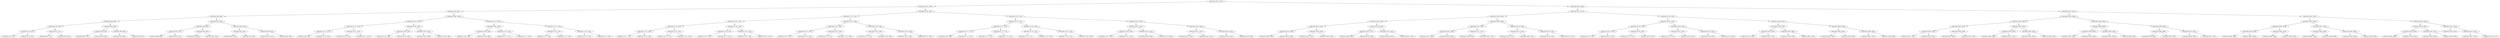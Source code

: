 digraph G{
1390839754 [label="Node{data=[3427, 3427]}"]
1390839754 -> 1985251954
1985251954 [label="Node{data=[1736, 1736]}"]
1985251954 -> 1447990442
1447990442 [label="Node{data=[950, 950]}"]
1447990442 -> 753458575
753458575 [label="Node{data=[868, 868]}"]
753458575 -> 1247205135
1247205135 [label="Node{data=[860, 860]}"]
1247205135 -> 402899757
402899757 [label="Node{data=[799, 799]}"]
402899757 -> 986378051
986378051 [label="Node{data=[782, 782]}"]
986378051 -> 1352943920
1352943920 [label="Node{data=[781, 781]}"]
986378051 -> 750125700
750125700 [label="Node{data=[783, 783]}"]
402899757 -> 715826836
715826836 [label="Node{data=[817, 817]}"]
715826836 -> 1199043701
1199043701 [label="Node{data=[812, 812]}"]
715826836 -> 904448098
904448098 [label="Node{data=[818, 818]}"]
1247205135 -> 693526137
693526137 [label="Node{data=[864, 864]}"]
693526137 -> 1446499265
1446499265 [label="Node{data=[862, 862]}"]
1446499265 -> 781930798
781930798 [label="Node{data=[861, 861]}"]
1446499265 -> 1573070663
1573070663 [label="Node{data=[863, 863]}"]
693526137 -> 1182600976
1182600976 [label="Node{data=[866, 866]}"]
1182600976 -> 775710149
775710149 [label="Node{data=[865, 865]}"]
1182600976 -> 1524257549
1524257549 [label="Node{data=[867, 867]}"]
753458575 -> 518499854
518499854 [label="Node{data=[942, 942]}"]
518499854 -> 818685773
818685773 [label="Node{data=[938, 938]}"]
818685773 -> 2098429660
2098429660 [label="Node{data=[870, 870]}"]
2098429660 -> 1968773192
1968773192 [label="Node{data=[869, 869]}"]
2098429660 -> 1458392883
1458392883 [label="Node{data=[937, 937]}"]
818685773 -> 122350828
122350828 [label="Node{data=[940, 940]}"]
122350828 -> 1640597319
1640597319 [label="Node{data=[939, 939]}"]
122350828 -> 1550801006
1550801006 [label="Node{data=[941, 941]}"]
518499854 -> 1615265799
1615265799 [label="Node{data=[946, 946]}"]
1615265799 -> 817540463
817540463 [label="Node{data=[944, 944]}"]
817540463 -> 501544832
501544832 [label="Node{data=[943, 943]}"]
817540463 -> 1005482106
1005482106 [label="Node{data=[945, 945]}"]
1615265799 -> 1676744760
1676744760 [label="Node{data=[948, 948]}"]
1676744760 -> 105185532
105185532 [label="Node{data=[947, 947]}"]
1676744760 -> 1009237827
1009237827 [label="Node{data=[949, 949]}"]
1447990442 -> 1954702621
1954702621 [label="Node{data=[1486, 1486]}"]
1954702621 -> 534348653
534348653 [label="Node{data=[1478, 1478]}"]
534348653 -> 825565834
825565834 [label="Node{data=[1474, 1474]}"]
825565834 -> 812207688
812207688 [label="Node{data=[1472, 1472]}"]
812207688 -> 1470394325
1470394325 [label="Node{data=[951, 951]}"]
812207688 -> 78990503
78990503 [label="Node{data=[1473, 1473]}"]
825565834 -> 478941129
478941129 [label="Node{data=[1476, 1476]}"]
478941129 -> 1726810398
1726810398 [label="Node{data=[1475, 1475]}"]
478941129 -> 306383057
306383057 [label="Node{data=[1477, 1477]}"]
534348653 -> 1019067978
1019067978 [label="Node{data=[1482, 1482]}"]
1019067978 -> 1085480019
1085480019 [label="Node{data=[1480, 1480]}"]
1085480019 -> 1318602914
1318602914 [label="Node{data=[1479, 1479]}"]
1085480019 -> 1142412320
1142412320 [label="Node{data=[1481, 1481]}"]
1019067978 -> 352943366
352943366 [label="Node{data=[1484, 1484]}"]
352943366 -> 1300277872
1300277872 [label="Node{data=[1483, 1483]}"]
352943366 -> 1095841338
1095841338 [label="Node{data=[1485, 1485]}"]
1954702621 -> 991775972
991775972 [label="Node{data=[1728, 1728]}"]
991775972 -> 1705174988
1705174988 [label="Node{data=[1490, 1490]}"]
1705174988 -> 767103522
767103522 [label="Node{data=[1488, 1488]}"]
767103522 -> 1695613257
1695613257 [label="Node{data=[1487, 1487]}"]
767103522 -> 884607843
884607843 [label="Node{data=[1489, 1489]}"]
1705174988 -> 1179915967
1179915967 [label="Node{data=[1726, 1726]}"]
1179915967 -> 588854357
588854357 [label="Node{data=[1717, 1717]}"]
1179915967 -> 1315922486
1315922486 [label="Node{data=[1727, 1727]}"]
991775972 -> 711629195
711629195 [label="Node{data=[1732, 1732]}"]
711629195 -> 1282245527
1282245527 [label="Node{data=[1730, 1730]}"]
1282245527 -> 641510867
641510867 [label="Node{data=[1729, 1729]}"]
1282245527 -> 326571504
326571504 [label="Node{data=[1731, 1731]}"]
711629195 -> 1831821524
1831821524 [label="Node{data=[1734, 1734]}"]
1831821524 -> 1300113373
1300113373 [label="Node{data=[1733, 1733]}"]
1831821524 -> 242174356
242174356 [label="Node{data=[1735, 1735]}"]
1985251954 -> 630981948
630981948 [label="Node{data=[1768, 1768]}"]
630981948 -> 866379931
866379931 [label="Node{data=[1752, 1752]}"]
866379931 -> 257909245
257909245 [label="Node{data=[1744, 1744]}"]
257909245 -> 2064169579
2064169579 [label="Node{data=[1740, 1740]}"]
2064169579 -> 1048114643
1048114643 [label="Node{data=[1738, 1738]}"]
1048114643 -> 313730487
313730487 [label="Node{data=[1737, 1737]}"]
1048114643 -> 1721237141
1721237141 [label="Node{data=[1739, 1739]}"]
2064169579 -> 1492306894
1492306894 [label="Node{data=[1742, 1742]}"]
1492306894 -> 568159086
568159086 [label="Node{data=[1741, 1741]}"]
1492306894 -> 717778047
717778047 [label="Node{data=[1743, 1743]}"]
257909245 -> 1936870629
1936870629 [label="Node{data=[1748, 1748]}"]
1936870629 -> 1032869374
1032869374 [label="Node{data=[1746, 1746]}"]
1032869374 -> 2010959673
2010959673 [label="Node{data=[1745, 1745]}"]
1032869374 -> 513732137
513732137 [label="Node{data=[1747, 1747]}"]
1936870629 -> 2137693307
2137693307 [label="Node{data=[1750, 1750]}"]
2137693307 -> 1089083853
1089083853 [label="Node{data=[1749, 1749]}"]
2137693307 -> 1365160942
1365160942 [label="Node{data=[1751, 1751]}"]
866379931 -> 945352778
945352778 [label="Node{data=[1760, 1760]}"]
945352778 -> 326773374
326773374 [label="Node{data=[1756, 1756]}"]
326773374 -> 55475629
55475629 [label="Node{data=[1754, 1754]}"]
55475629 -> 657162217
657162217 [label="Node{data=[1753, 1753]}"]
55475629 -> 1485705702
1485705702 [label="Node{data=[1755, 1755]}"]
326773374 -> 442890579
442890579 [label="Node{data=[1758, 1758]}"]
442890579 -> 1790332071
1790332071 [label="Node{data=[1757, 1757]}"]
442890579 -> 379494959
379494959 [label="Node{data=[1759, 1759]}"]
945352778 -> 1043828795
1043828795 [label="Node{data=[1764, 1764]}"]
1043828795 -> 195910095
195910095 [label="Node{data=[1762, 1762]}"]
195910095 -> 1403453289
1403453289 [label="Node{data=[1761, 1761]}"]
195910095 -> 810201320
810201320 [label="Node{data=[1763, 1763]}"]
1043828795 -> 847141010
847141010 [label="Node{data=[1766, 1766]}"]
847141010 -> 1400642611
1400642611 [label="Node{data=[1765, 1765]}"]
847141010 -> 935722114
935722114 [label="Node{data=[1767, 1767]}"]
630981948 -> 1391318882
1391318882 [label="Node{data=[1784, 1784]}"]
1391318882 -> 311930725
311930725 [label="Node{data=[1776, 1776]}"]
311930725 -> 565814400
565814400 [label="Node{data=[1772, 1772]}"]
565814400 -> 956329433
956329433 [label="Node{data=[1770, 1770]}"]
956329433 -> 90893148
90893148 [label="Node{data=[1769, 1769]}"]
956329433 -> 715755539
715755539 [label="Node{data=[1771, 1771]}"]
565814400 -> 1188609122
1188609122 [label="Node{data=[1774, 1774]}"]
1188609122 -> 2081193925
2081193925 [label="Node{data=[1773, 1773]}"]
1188609122 -> 787372819
787372819 [label="Node{data=[1775, 1775]}"]
311930725 -> 1210154965
1210154965 [label="Node{data=[1780, 1780]}"]
1210154965 -> 1268379935
1268379935 [label="Node{data=[1778, 1778]}"]
1268379935 -> 1425300990
1425300990 [label="Node{data=[1777, 1777]}"]
1268379935 -> 144618160
144618160 [label="Node{data=[1779, 1779]}"]
1210154965 -> 1266854817
1266854817 [label="Node{data=[1782, 1782]}"]
1266854817 -> 1326955207
1326955207 [label="Node{data=[1781, 1781]}"]
1266854817 -> 964302198
964302198 [label="Node{data=[1783, 1783]}"]
1391318882 -> 1141652443
1141652443 [label="Node{data=[3410, 3410]}"]
1141652443 -> 445472600
445472600 [label="Node{data=[1941, 1941]}"]
445472600 -> 1748897612
1748897612 [label="Node{data=[1786, 1786]}"]
1748897612 -> 25585304
25585304 [label="Node{data=[1785, 1785]}"]
1748897612 -> 619792272
619792272 [label="Node{data=[1787, 1787]}"]
445472600 -> 1417063369
1417063369 [label="Node{data=[3216, 3216]}"]
1417063369 -> 1277860452
1277860452 [label="Node{data=[1959, 1959]}"]
1417063369 -> 2116720607
2116720607 [label="Node{data=[3219, 3219]}"]
1141652443 -> 1346998861
1346998861 [label="Node{data=[3423, 3423]}"]
1346998861 -> 822100846
822100846 [label="Node{data=[3421, 3421]}"]
822100846 -> 694228624
694228624 [label="Node{data=[3415, 3415]}"]
822100846 -> 65005580
65005580 [label="Node{data=[3422, 3422]}"]
1346998861 -> 530106816
530106816 [label="Node{data=[3425, 3425]}"]
530106816 -> 741405294
741405294 [label="Node{data=[3424, 3424]}"]
530106816 -> 230995182
230995182 [label="Node{data=[3426, 3426]}"]
1390839754 -> 1906811602
1906811602 [label="Node{data=[4810, 4810]}"]
1906811602 -> 673752047
673752047 [label="Node{data=[4752, 4752]}"]
673752047 -> 52467462
52467462 [label="Node{data=[3443, 3443]}"]
52467462 -> 728445000
728445000 [label="Node{data=[3435, 3435]}"]
728445000 -> 1729541829
1729541829 [label="Node{data=[3431, 3431]}"]
1729541829 -> 181159443
181159443 [label="Node{data=[3429, 3429]}"]
181159443 -> 223574251
223574251 [label="Node{data=[3428, 3428]}"]
181159443 -> 2143871097
2143871097 [label="Node{data=[3430, 3430]}"]
1729541829 -> 758829531
758829531 [label="Node{data=[3433, 3433]}"]
758829531 -> 1169094321
1169094321 [label="Node{data=[3432, 3432]}"]
758829531 -> 1403800271
1403800271 [label="Node{data=[3434, 3434]}"]
728445000 -> 1801434091
1801434091 [label="Node{data=[3439, 3439]}"]
1801434091 -> 269488978
269488978 [label="Node{data=[3437, 3437]}"]
269488978 -> 574190751
574190751 [label="Node{data=[3436, 3436]}"]
269488978 -> 326285349
326285349 [label="Node{data=[3438, 3438]}"]
1801434091 -> 94667083
94667083 [label="Node{data=[3441, 3441]}"]
94667083 -> 364812334
364812334 [label="Node{data=[3440, 3440]}"]
94667083 -> 2093648778
2093648778 [label="Node{data=[3442, 3442]}"]
52467462 -> 2055190438
2055190438 [label="Node{data=[3948, 3948]}"]
2055190438 -> 1534123899
1534123899 [label="Node{data=[3447, 3447]}"]
1534123899 -> 988693459
988693459 [label="Node{data=[3445, 3445]}"]
988693459 -> 315627999
315627999 [label="Node{data=[3444, 3444]}"]
988693459 -> 353722020
353722020 [label="Node{data=[3446, 3446]}"]
1534123899 -> 1212403834
1212403834 [label="Node{data=[3711, 3711]}"]
1212403834 -> 8118906
8118906 [label="Node{data=[3448, 3448]}"]
1212403834 -> 318184779
318184779 [label="Node{data=[3755, 3755]}"]
2055190438 -> 766022095
766022095 [label="Node{data=[4748, 4748]}"]
766022095 -> 2076070912
2076070912 [label="Node{data=[4214, 4214]}"]
2076070912 -> 604574015
604574015 [label="Node{data=[4141, 4141]}"]
2076070912 -> 238964144
238964144 [label="Node{data=[4631, 4631]}"]
766022095 -> 1735492433
1735492433 [label="Node{data=[4750, 4750]}"]
1735492433 -> 1852229099
1852229099 [label="Node{data=[4749, 4749]}"]
1735492433 -> 42639857
42639857 [label="Node{data=[4751, 4751]}"]
673752047 -> 2116370397
2116370397 [label="Node{data=[4794, 4794]}"]
2116370397 -> 363151427
363151427 [label="Node{data=[4760, 4760]}"]
363151427 -> 1303680641
1303680641 [label="Node{data=[4756, 4756]}"]
1303680641 -> 442905583
442905583 [label="Node{data=[4754, 4754]}"]
442905583 -> 1298807977
1298807977 [label="Node{data=[4753, 4753]}"]
442905583 -> 1928518175
1928518175 [label="Node{data=[4755, 4755]}"]
1303680641 -> 454777438
454777438 [label="Node{data=[4758, 4758]}"]
454777438 -> 818539417
818539417 [label="Node{data=[4757, 4757]}"]
454777438 -> 752490077
752490077 [label="Node{data=[4759, 4759]}"]
363151427 -> 1218184187
1218184187 [label="Node{data=[4764, 4764]}"]
1218184187 -> 160725276
160725276 [label="Node{data=[4762, 4762]}"]
160725276 -> 1988021908
1988021908 [label="Node{data=[4761, 4761]}"]
160725276 -> 174741240
174741240 [label="Node{data=[4763, 4763]}"]
1218184187 -> 583077781
583077781 [label="Node{data=[4792, 4792]}"]
583077781 -> 137875016
137875016 [label="Node{data=[4782, 4782]}"]
583077781 -> 146652084
146652084 [label="Node{data=[4793, 4793]}"]
2116370397 -> 1345909197
1345909197 [label="Node{data=[4802, 4802]}"]
1345909197 -> 2058347000
2058347000 [label="Node{data=[4798, 4798]}"]
2058347000 -> 1289495915
1289495915 [label="Node{data=[4796, 4796]}"]
1289495915 -> 693720927
693720927 [label="Node{data=[4795, 4795]}"]
1289495915 -> 1048079648
1048079648 [label="Node{data=[4797, 4797]}"]
2058347000 -> 1004399414
1004399414 [label="Node{data=[4800, 4800]}"]
1004399414 -> 377972315
377972315 [label="Node{data=[4799, 4799]}"]
1004399414 -> 1963407483
1963407483 [label="Node{data=[4801, 4801]}"]
1345909197 -> 149641878
149641878 [label="Node{data=[4806, 4806]}"]
149641878 -> 1555793126
1555793126 [label="Node{data=[4804, 4804]}"]
1555793126 -> 1906545812
1906545812 [label="Node{data=[4803, 4803]}"]
1555793126 -> 1034665531
1034665531 [label="Node{data=[4805, 4805]}"]
149641878 -> 1875279090
1875279090 [label="Node{data=[4808, 4808]}"]
1875279090 -> 1868187992
1868187992 [label="Node{data=[4807, 4807]}"]
1875279090 -> 36726547
36726547 [label="Node{data=[4809, 4809]}"]
1906811602 -> 1653230344
1653230344 [label="Node{data=[4872, 4872]}"]
1653230344 -> 1048021575
1048021575 [label="Node{data=[4856, 4856]}"]
1048021575 -> 56231000
56231000 [label="Node{data=[4848, 4848]}"]
56231000 -> 39052255
39052255 [label="Node{data=[4844, 4844]}"]
39052255 -> 850471574
850471574 [label="Node{data=[4842, 4842]}"]
850471574 -> 815180597
815180597 [label="Node{data=[4811, 4811]}"]
850471574 -> 1673331131
1673331131 [label="Node{data=[4843, 4843]}"]
39052255 -> 2129480456
2129480456 [label="Node{data=[4846, 4846]}"]
2129480456 -> 1160981465
1160981465 [label="Node{data=[4845, 4845]}"]
2129480456 -> 1090125641
1090125641 [label="Node{data=[4847, 4847]}"]
56231000 -> 1262652980
1262652980 [label="Node{data=[4852, 4852]}"]
1262652980 -> 1600334175
1600334175 [label="Node{data=[4850, 4850]}"]
1600334175 -> 55749769
55749769 [label="Node{data=[4849, 4849]}"]
1600334175 -> 207493149
207493149 [label="Node{data=[4851, 4851]}"]
1262652980 -> 1404175500
1404175500 [label="Node{data=[4854, 4854]}"]
1404175500 -> 366863988
366863988 [label="Node{data=[4853, 4853]}"]
1404175500 -> 58533538
58533538 [label="Node{data=[4855, 4855]}"]
1048021575 -> 2132756512
2132756512 [label="Node{data=[4864, 4864]}"]
2132756512 -> 1019913515
1019913515 [label="Node{data=[4860, 4860]}"]
1019913515 -> 1180572288
1180572288 [label="Node{data=[4858, 4858]}"]
1180572288 -> 754744543
754744543 [label="Node{data=[4857, 4857]}"]
1180572288 -> 698838824
698838824 [label="Node{data=[4859, 4859]}"]
1019913515 -> 1085109450
1085109450 [label="Node{data=[4862, 4862]}"]
1085109450 -> 1980890181
1980890181 [label="Node{data=[4861, 4861]}"]
1085109450 -> 969178332
969178332 [label="Node{data=[4863, 4863]}"]
2132756512 -> 721980131
721980131 [label="Node{data=[4868, 4868]}"]
721980131 -> 11051116
11051116 [label="Node{data=[4866, 4866]}"]
11051116 -> 2032310248
2032310248 [label="Node{data=[4865, 4865]}"]
11051116 -> 1662662284
1662662284 [label="Node{data=[4867, 4867]}"]
721980131 -> 204138398
204138398 [label="Node{data=[4870, 4870]}"]
204138398 -> 1229233591
1229233591 [label="Node{data=[4869, 4869]}"]
204138398 -> 607444640
607444640 [label="Node{data=[4871, 4871]}"]
1653230344 -> 380121852
380121852 [label="Node{data=[5001, 5001]}"]
380121852 -> 1298473376
1298473376 [label="Node{data=[4993, 4993]}"]
1298473376 -> 547464350
547464350 [label="Node{data=[4959, 4959]}"]
547464350 -> 576897012
576897012 [label="Node{data=[4940, 4940]}"]
576897012 -> 1972000406
1972000406 [label="Node{data=[4939, 4939]}"]
576897012 -> 293994918
293994918 [label="Node{data=[4958, 4958]}"]
547464350 -> 1009697372
1009697372 [label="Node{data=[4991, 4991]}"]
1009697372 -> 193222450
193222450 [label="Node{data=[4986, 4986]}"]
1009697372 -> 740138546
740138546 [label="Node{data=[4992, 4992]}"]
1298473376 -> 221716774
221716774 [label="Node{data=[4997, 4997]}"]
221716774 -> 1203842814
1203842814 [label="Node{data=[4995, 4995]}"]
1203842814 -> 1851120883
1851120883 [label="Node{data=[4994, 4994]}"]
1203842814 -> 779690757
779690757 [label="Node{data=[4996, 4996]}"]
221716774 -> 443746813
443746813 [label="Node{data=[4999, 4999]}"]
443746813 -> 1418420883
1418420883 [label="Node{data=[4998, 4998]}"]
443746813 -> 343514805
343514805 [label="Node{data=[5000, 5000]}"]
380121852 -> 1946154548
1946154548 [label="Node{data=[5009, 5009]}"]
1946154548 -> 1900098903
1900098903 [label="Node{data=[5005, 5005]}"]
1900098903 -> 2127650326
2127650326 [label="Node{data=[5003, 5003]}"]
2127650326 -> 646310735
646310735 [label="Node{data=[5002, 5002]}"]
2127650326 -> 717744125
717744125 [label="Node{data=[5004, 5004]}"]
1900098903 -> 1381274751
1381274751 [label="Node{data=[5007, 5007]}"]
1381274751 -> 646005197
646005197 [label="Node{data=[5006, 5006]}"]
1381274751 -> 802621889
802621889 [label="Node{data=[5008, 5008]}"]
1946154548 -> 985328585
985328585 [label="Node{data=[5011, 5011]}"]
985328585 -> 1278965645
1278965645 [label="Node{data=[5010, 5010]}"]
985328585 -> 1620629742
1620629742 [label="Node{data=[5415, 5415]}"]
1620629742 -> 1997950013
1997950013 [label="Node{data=[5012, 5012]}"]
1620629742 -> 438240693
438240693 [label="Node{data=[5571, 5571]}"]
}